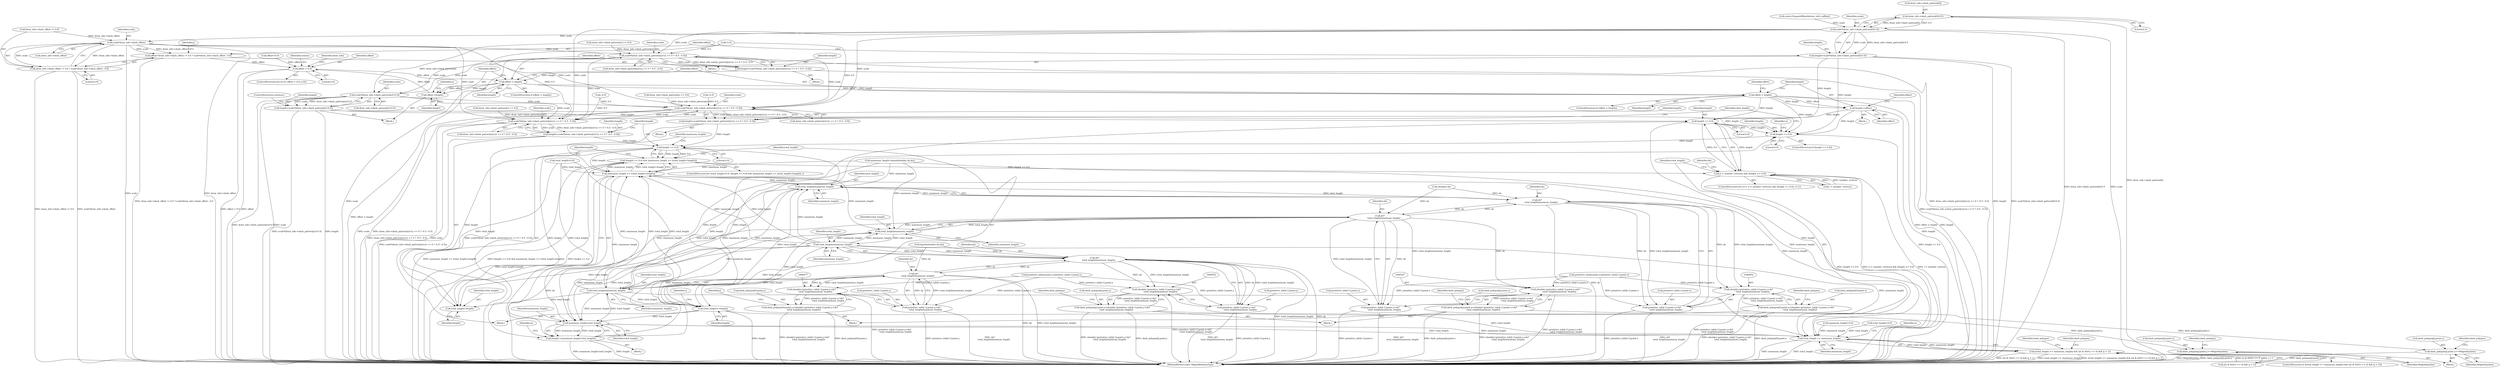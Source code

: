 digraph "0_ImageMagick_726812fa2fa7ce16bcf58f6e115f65427a1c0950_0@array" {
"1000209" [label="(Call,draw_info->dash_pattern[0]-0.5)"];
"1000207" [label="(Call,scale*(draw_info->dash_pattern[0]-0.5))"];
"1000205" [label="(Call,length=scale*(draw_info->dash_pattern[0]-0.5))"];
"1000326" [label="(Call,length >= 0.0)"];
"1000322" [label="(Call,(i < number_vertices) && (length >= 0.0))"];
"1000378" [label="(Call,length == 0.0)"];
"1000417" [label="(Call,length >= 0.0)"];
"1000416" [label="(Call,(length >= 0.0) && (maximum_length >= (total_length+length)))"];
"1000420" [label="(Call,maximum_length >= (total_length+length))"];
"1000465" [label="(Call,total_length/maximum_length)"];
"1000463" [label="(Call,dx*\n            total_length/maximum_length)"];
"1000451" [label="(Call,(double) (primitive_info[i-1].point.x+dx*\n            total_length/maximum_length))"];
"1000443" [label="(Call,dash_polygon[0].point.x=(double) (primitive_info[i-1].point.x+dx*\n            total_length/maximum_length))"];
"1000453" [label="(Call,primitive_info[i-1].point.x+dx*\n            total_length/maximum_length)"];
"1000538" [label="(Call,dx*\n            total_length/maximum_length)"];
"1000526" [label="(Call,(double) (primitive_info[i-1].point.x+dx*\n            total_length/maximum_length))"];
"1000518" [label="(Call,dash_polygon[j].point.x=(double) (primitive_info[i-1].point.x+dx*\n            total_length/maximum_length))"];
"1000682" [label="(Call,dash_polygon[j].point.x+=MagickEpsilon)"];
"1000528" [label="(Call,primitive_info[i-1].point.x+dx*\n            total_length/maximum_length)"];
"1000490" [label="(Call,total_length/maximum_length)"];
"1000422" [label="(Call,total_length+length)"];
"1000426" [label="(Call,total_length+=length)"];
"1000540" [label="(Call,total_length/maximum_length)"];
"1000565" [label="(Call,total_length/maximum_length)"];
"1000563" [label="(Call,dy*\n            total_length/maximum_length)"];
"1000488" [label="(Call,dy*\n            total_length/maximum_length)"];
"1000476" [label="(Call,(double) (primitive_info[i-1].point.y+dy*\n            total_length/maximum_length))"];
"1000468" [label="(Call,dash_polygon[0].point.y=(double) (primitive_info[i-1].point.y+dy*\n            total_length/maximum_length))"];
"1000478" [label="(Call,primitive_info[i-1].point.y+dy*\n            total_length/maximum_length)"];
"1000551" [label="(Call,(double) (primitive_info[i-1].point.y+dy*\n            total_length/maximum_length))"];
"1000543" [label="(Call,dash_polygon[j].point.y=(double) (primitive_info[i-1].point.y+dy*\n            total_length/maximum_length))"];
"1000691" [label="(Call,dash_polygon[j].point.y+=MagickEpsilon)"];
"1000553" [label="(Call,primitive_info[i-1].point.y+dy*\n            total_length/maximum_length)"];
"1000632" [label="(Call,maximum_length-total_length)"];
"1000630" [label="(Call,length-=(maximum_length-total_length))"];
"1000660" [label="(Call,total_length <= maximum_length)"];
"1000659" [label="(Call,(total_length <= maximum_length) && ((n & 0x01) == 0) && (j > 1))"];
"1000224" [label="(Call,scale*draw_info->dash_offset)"];
"1000216" [label="(Call,offset=draw_info->dash_offset != 0.0 ? scale*draw_info->dash_offset : 0.0)"];
"1000237" [label="(Call,offset > 0.0)"];
"1000271" [label="(Call,offset > length)"];
"1000275" [label="(Call,offset-=length)"];
"1000293" [label="(Call,offset < length)"];
"1000297" [label="(Call,length-=offset)"];
"1000218" [label="(Call,draw_info->dash_offset != 0.0 ? scale*draw_info->dash_offset : 0.0)"];
"1000255" [label="(Call,scale*(draw_info->dash_pattern[n]+(n == 0 ? -0.5 : 0.5)))"];
"1000253" [label="(Call,length=scale*(draw_info->dash_pattern[n]+(n == 0 ? -0.5 : 0.5)))"];
"1000282" [label="(Call,scale*(draw_info->dash_pattern[n]+0.5))"];
"1000280" [label="(Call,length=scale*(draw_info->dash_pattern[n]+0.5))"];
"1000397" [label="(Call,scale*(draw_info->dash_pattern[n]+(n == 0 ? -0.5 : 0.5)))"];
"1000395" [label="(Call,length=scale*(draw_info->dash_pattern[n]+(n == 0 ? -0.5 : 0.5)))"];
"1000615" [label="(Call,scale*(draw_info->dash_pattern[n]+(n == 0 ? -0.5 : 0.5)))"];
"1000613" [label="(Call,length=scale*(draw_info->dash_pattern[n]+(n == 0 ? -0.5 : 0.5)))"];
"1000224" [label="(Call,scale*draw_info->dash_offset)"];
"1000283" [label="(Identifier,scale)"];
"1000465" [label="(Call,total_length/maximum_length)"];
"1000660" [label="(Call,total_length <= maximum_length)"];
"1000385" [label="(Call,draw_info->dash_pattern[n] == 0.0)"];
"1000226" [label="(Call,draw_info->dash_offset)"];
"1000275" [label="(Call,offset-=length)"];
"1000491" [label="(Identifier,total_length)"];
"1000443" [label="(Call,dash_polygon[0].point.x=(double) (primitive_info[i-1].point.x+dx*\n            total_length/maximum_length))"];
"1000274" [label="(Block,)"];
"1000279" [label="(Identifier,n)"];
"1000277" [label="(Identifier,length)"];
"1000544" [label="(Call,dash_polygon[j].point.y)"];
"1000420" [label="(Call,maximum_length >= (total_length+length))"];
"1000463" [label="(Call,dx*\n            total_length/maximum_length)"];
"1000416" [label="(Call,(length >= 0.0) && (maximum_length >= (total_length+length)))"];
"1000492" [label="(Identifier,maximum_length)"];
"1000663" [label="(Call,((n & 0x01) == 0) && (j > 1))"];
"1000399" [label="(Call,draw_info->dash_pattern[n]+(n == 0 ? -0.5 : 0.5))"];
"1000257" [label="(Call,draw_info->dash_pattern[n]+(n == 0 ? -0.5 : 0.5))"];
"1000567" [label="(Identifier,maximum_length)"];
"1000630" [label="(Call,length-=(maximum_length-total_length))"];
"1000417" [label="(Call,length >= 0.0)"];
"1000272" [label="(Identifier,offset)"];
"1000547" [label="(Identifier,dash_polygon)"];
"1000615" [label="(Call,scale*(draw_info->dash_pattern[n]+(n == 0 ? -0.5 : 0.5)))"];
"1000690" [label="(Identifier,MagickEpsilon)"];
"1000472" [label="(Identifier,dash_polygon)"];
"1000428" [label="(Identifier,length)"];
"1000675" [label="(Identifier,dash_polygon)"];
"1000233" [label="(ControlStructure,for (n=0; offset > 0.0; j=0))"];
"1000301" [label="(Identifier,offset)"];
"1000432" [label="(Identifier,n)"];
"1000553" [label="(Call,primitive_info[i-1].point.y+dy*\n            total_length/maximum_length)"];
"1000519" [label="(Call,dash_polygon[j].point.x)"];
"1000497" [label="(Block,)"];
"1000298" [label="(Identifier,length)"];
"1000297" [label="(Call,length-=offset)"];
"1000312" [label="(Call,maximum_length=0.0)"];
"1000691" [label="(Call,dash_polygon[j].point.y+=MagickEpsilon)"];
"1000225" [label="(Identifier,scale)"];
"1000683" [label="(Call,dash_polygon[j].point.x)"];
"1000426" [label="(Call,total_length+=length)"];
"1000322" [label="(Call,(i < number_vertices) && (length >= 0.0))"];
"1000270" [label="(ControlStructure,if (offset > length))"];
"1000423" [label="(Identifier,total_length)"];
"1000662" [label="(Identifier,maximum_length)"];
"1000209" [label="(Call,draw_info->dash_pattern[0]-0.5)"];
"1000526" [label="(Call,(double) (primitive_info[i-1].point.x+dx*\n            total_length/maximum_length))"];
"1000299" [label="(Identifier,offset)"];
"1000564" [label="(Identifier,dy)"];
"1000541" [label="(Identifier,total_length)"];
"1000682" [label="(Call,dash_polygon[j].point.x+=MagickEpsilon)"];
"1000542" [label="(Identifier,maximum_length)"];
"1000253" [label="(Call,length=scale*(draw_info->dash_pattern[n]+(n == 0 ? -0.5 : 0.5)))"];
"1000565" [label="(Call,total_length/maximum_length)"];
"1000632" [label="(Call,maximum_length-total_length)"];
"1000424" [label="(Identifier,length)"];
"1000381" [label="(Block,)"];
"1000333" [label="(Identifier,dx)"];
"1000198" [label="(Call,scale=ExpandAffine(&draw_info->affine))"];
"1000105" [label="(Block,)"];
"1000699" [label="(Identifier,MagickEpsilon)"];
"1000217" [label="(Identifier,offset)"];
"1000327" [label="(Identifier,length)"];
"1000418" [label="(Identifier,length)"];
"1000554" [label="(Call,primitive_info[i-1].point.y)"];
"1000419" [label="(Literal,0.0)"];
"1000659" [label="(Call,(total_length <= maximum_length) && ((n & 0x01) == 0) && (j > 1))"];
"1000229" [label="(Literal,0.0)"];
"1000672" [label="(Block,)"];
"1000571" [label="(Identifier,dash_polygon)"];
"1000692" [label="(Call,dash_polygon[j].point.y)"];
"1000323" [label="(Call,i < number_vertices)"];
"1000326" [label="(Call,length >= 0.0)"];
"1000733" [label="(Identifier,dash_polygon)"];
"1000245" [label="(Call,draw_info->dash_pattern[n] <= 0.0)"];
"1000282" [label="(Call,scale*(draw_info->dash_pattern[n]+0.5))"];
"1000284" [label="(Call,draw_info->dash_pattern[n]+0.5)"];
"1000412" [label="(ControlStructure,for (total_length=0.0; (length >= 0.0) && (maximum_length >= (total_length+length)); ))"];
"1000543" [label="(Call,dash_polygon[j].point.y=(double) (primitive_info[i-1].point.y+dy*\n            total_length/maximum_length))"];
"1000396" [label="(Identifier,length)"];
"1000334" [label="(Call,primitive_info[i].point.x-primitive_info[i-1].point.x)"];
"1000305" [label="(Identifier,offset)"];
"1000216" [label="(Call,offset=draw_info->dash_offset != 0.0 ? scale*draw_info->dash_offset : 0.0)"];
"1000427" [label="(Identifier,total_length)"];
"1000444" [label="(Call,dash_polygon[0].point.x)"];
"1000451" [label="(Call,(double) (primitive_info[i-1].point.x+dx*\n            total_length/maximum_length))"];
"1000634" [label="(Identifier,total_length)"];
"1000540" [label="(Call,total_length/maximum_length)"];
"1000379" [label="(Identifier,length)"];
"1000761" [label="(MethodReturn,static MagickBooleanType)"];
"1000267" [label="(Call,-0.5)"];
"1000613" [label="(Call,length=scale*(draw_info->dash_pattern[n]+(n == 0 ? -0.5 : 0.5)))"];
"1000409" [label="(Call,-0.5)"];
"1000254" [label="(Identifier,length)"];
"1000488" [label="(Call,dy*\n            total_length/maximum_length)"];
"1000476" [label="(Call,(double) (primitive_info[i-1].point.y+dy*\n            total_length/maximum_length))"];
"1000291" [label="(ControlStructure,continue;)"];
"1000627" [label="(Call,-0.5)"];
"1000435" [label="(Block,)"];
"1000383" [label="(Identifier,n)"];
"1000380" [label="(Literal,0.0)"];
"1000638" [label="(Identifier,n)"];
"1000695" [label="(Identifier,dash_polygon)"];
"1000292" [label="(ControlStructure,if (offset < length))"];
"1000377" [label="(ControlStructure,if (length == 0.0))"];
"1000489" [label="(Identifier,dy)"];
"1000315" [label="(Call,total_length=0.0)"];
"1000248" [label="(Identifier,draw_info)"];
"1000468" [label="(Call,dash_polygon[0].point.y=(double) (primitive_info[i-1].point.y+dy*\n            total_length/maximum_length))"];
"1000666" [label="(Identifier,n)"];
"1000318" [label="(ControlStructure,for (i=1; (i < number_vertices) && (length >= 0.0); i++))"];
"1000478" [label="(Call,primitive_info[i-1].point.y+dy*\n            total_length/maximum_length)"];
"1000658" [label="(ControlStructure,if ((total_length <= maximum_length) && ((n & 0x01) == 0) && (j > 1)))"];
"1000614" [label="(Identifier,length)"];
"1000490" [label="(Call,total_length/maximum_length)"];
"1000494" [label="(Identifier,j)"];
"1000518" [label="(Call,dash_polygon[j].point.x=(double) (primitive_info[i-1].point.x+dx*\n            total_length/maximum_length))"];
"1000479" [label="(Call,primitive_info[i-1].point.y)"];
"1000271" [label="(Call,offset > length)"];
"1000238" [label="(Identifier,offset)"];
"1000538" [label="(Call,dx*\n            total_length/maximum_length)"];
"1000293" [label="(Call,offset < length)"];
"1000661" [label="(Identifier,total_length)"];
"1000539" [label="(Identifier,dx)"];
"1000304" [label="(Call,offset=0.0)"];
"1000633" [label="(Identifier,maximum_length)"];
"1000617" [label="(Call,draw_info->dash_pattern[n]+(n == 0 ? -0.5 : 0.5))"];
"1000467" [label="(Identifier,maximum_length)"];
"1000563" [label="(Call,dy*\n            total_length/maximum_length)"];
"1000207" [label="(Call,scale*(draw_info->dash_pattern[0]-0.5))"];
"1000276" [label="(Identifier,offset)"];
"1000414" [label="(Identifier,total_length)"];
"1000603" [label="(Call,draw_info->dash_pattern[n] == 0.0)"];
"1000255" [label="(Call,scale*(draw_info->dash_pattern[n]+(n == 0 ? -0.5 : 0.5)))"];
"1000294" [label="(Identifier,offset)"];
"1000529" [label="(Call,primitive_info[i-1].point.x)"];
"1000464" [label="(Identifier,dx)"];
"1000378" [label="(Call,length == 0.0)"];
"1000239" [label="(Literal,0.0)"];
"1000280" [label="(Call,length=scale*(draw_info->dash_pattern[n]+0.5))"];
"1000703" [label="(Identifier,dash_polygon)"];
"1000372" [label="(Call,hypot((double) dx,dy))"];
"1000454" [label="(Call,primitive_info[i-1].point.x)"];
"1000469" [label="(Call,dash_polygon[0].point.y)"];
"1000218" [label="(Call,draw_info->dash_offset != 0.0 ? scale*draw_info->dash_offset : 0.0)"];
"1000210" [label="(Call,draw_info->dash_pattern[0])"];
"1000295" [label="(Identifier,length)"];
"1000296" [label="(Block,)"];
"1000453" [label="(Call,primitive_info[i-1].point.x+dx*\n            total_length/maximum_length)"];
"1000219" [label="(Call,draw_info->dash_offset != 0.0)"];
"1000256" [label="(Identifier,scale)"];
"1000395" [label="(Call,length=scale*(draw_info->dash_pattern[n]+(n == 0 ? -0.5 : 0.5)))"];
"1000397" [label="(Call,scale*(draw_info->dash_pattern[n]+(n == 0 ? -0.5 : 0.5)))"];
"1000281" [label="(Identifier,length)"];
"1000205" [label="(Call,length=scale*(draw_info->dash_pattern[0]-0.5))"];
"1000566" [label="(Identifier,total_length)"];
"1000328" [label="(Literal,0.0)"];
"1000466" [label="(Identifier,total_length)"];
"1000370" [label="(Call,maximum_length=hypot((double) dx,dy))"];
"1000413" [label="(Call,total_length=0.0)"];
"1000273" [label="(Identifier,length)"];
"1000528" [label="(Call,primitive_info[i-1].point.x+dx*\n            total_length/maximum_length)"];
"1000616" [label="(Identifier,scale)"];
"1000425" [label="(Block,)"];
"1000231" [label="(Identifier,j)"];
"1000373" [label="(Call,(double) dx)"];
"1000215" [label="(Literal,0.5)"];
"1000237" [label="(Call,offset > 0.0)"];
"1000206" [label="(Identifier,length)"];
"1000331" [label="(Block,)"];
"1000551" [label="(Call,(double) (primitive_info[i-1].point.y+dy*\n            total_length/maximum_length))"];
"1000243" [label="(Block,)"];
"1000631" [label="(Identifier,length)"];
"1000421" [label="(Identifier,maximum_length)"];
"1000398" [label="(Identifier,scale)"];
"1000422" [label="(Call,total_length+length)"];
"1000208" [label="(Identifier,scale)"];
"1000353" [label="(Call,primitive_info[i].point.y-primitive_info[i-1].point.y)"];
"1000310" [label="(Identifier,status)"];
"1000209" -> "1000207"  [label="AST: "];
"1000209" -> "1000215"  [label="CFG: "];
"1000210" -> "1000209"  [label="AST: "];
"1000215" -> "1000209"  [label="AST: "];
"1000207" -> "1000209"  [label="CFG: "];
"1000209" -> "1000761"  [label="DDG: draw_info->dash_pattern[0]"];
"1000209" -> "1000207"  [label="DDG: draw_info->dash_pattern[0]"];
"1000209" -> "1000207"  [label="DDG: 0.5"];
"1000207" -> "1000205"  [label="AST: "];
"1000208" -> "1000207"  [label="AST: "];
"1000205" -> "1000207"  [label="CFG: "];
"1000207" -> "1000761"  [label="DDG: draw_info->dash_pattern[0]-0.5"];
"1000207" -> "1000761"  [label="DDG: scale"];
"1000207" -> "1000205"  [label="DDG: scale"];
"1000207" -> "1000205"  [label="DDG: draw_info->dash_pattern[0]-0.5"];
"1000198" -> "1000207"  [label="DDG: scale"];
"1000207" -> "1000224"  [label="DDG: scale"];
"1000207" -> "1000255"  [label="DDG: scale"];
"1000207" -> "1000397"  [label="DDG: scale"];
"1000207" -> "1000615"  [label="DDG: scale"];
"1000205" -> "1000105"  [label="AST: "];
"1000206" -> "1000205"  [label="AST: "];
"1000217" -> "1000205"  [label="CFG: "];
"1000205" -> "1000761"  [label="DDG: length"];
"1000205" -> "1000761"  [label="DDG: scale*(draw_info->dash_pattern[0]-0.5)"];
"1000205" -> "1000326"  [label="DDG: length"];
"1000205" -> "1000378"  [label="DDG: length"];
"1000326" -> "1000322"  [label="AST: "];
"1000326" -> "1000328"  [label="CFG: "];
"1000327" -> "1000326"  [label="AST: "];
"1000328" -> "1000326"  [label="AST: "];
"1000322" -> "1000326"  [label="CFG: "];
"1000326" -> "1000761"  [label="DDG: length"];
"1000326" -> "1000322"  [label="DDG: length"];
"1000326" -> "1000322"  [label="DDG: 0.0"];
"1000297" -> "1000326"  [label="DDG: length"];
"1000293" -> "1000326"  [label="DDG: length"];
"1000280" -> "1000326"  [label="DDG: length"];
"1000630" -> "1000326"  [label="DDG: length"];
"1000326" -> "1000378"  [label="DDG: length"];
"1000322" -> "1000318"  [label="AST: "];
"1000322" -> "1000323"  [label="CFG: "];
"1000323" -> "1000322"  [label="AST: "];
"1000333" -> "1000322"  [label="CFG: "];
"1000661" -> "1000322"  [label="CFG: "];
"1000322" -> "1000761"  [label="DDG: length >= 0.0"];
"1000322" -> "1000761"  [label="DDG: (i < number_vertices) && (length >= 0.0)"];
"1000322" -> "1000761"  [label="DDG: i < number_vertices"];
"1000323" -> "1000322"  [label="DDG: i"];
"1000323" -> "1000322"  [label="DDG: number_vertices"];
"1000416" -> "1000322"  [label="DDG: length >= 0.0"];
"1000378" -> "1000377"  [label="AST: "];
"1000378" -> "1000380"  [label="CFG: "];
"1000379" -> "1000378"  [label="AST: "];
"1000380" -> "1000378"  [label="AST: "];
"1000383" -> "1000378"  [label="CFG: "];
"1000414" -> "1000378"  [label="CFG: "];
"1000378" -> "1000761"  [label="DDG: length == 0.0"];
"1000297" -> "1000378"  [label="DDG: length"];
"1000293" -> "1000378"  [label="DDG: length"];
"1000280" -> "1000378"  [label="DDG: length"];
"1000630" -> "1000378"  [label="DDG: length"];
"1000378" -> "1000417"  [label="DDG: length"];
"1000417" -> "1000416"  [label="AST: "];
"1000417" -> "1000419"  [label="CFG: "];
"1000418" -> "1000417"  [label="AST: "];
"1000419" -> "1000417"  [label="AST: "];
"1000421" -> "1000417"  [label="CFG: "];
"1000416" -> "1000417"  [label="CFG: "];
"1000417" -> "1000416"  [label="DDG: length"];
"1000417" -> "1000416"  [label="DDG: 0.0"];
"1000395" -> "1000417"  [label="DDG: length"];
"1000613" -> "1000417"  [label="DDG: length"];
"1000417" -> "1000420"  [label="DDG: length"];
"1000417" -> "1000422"  [label="DDG: length"];
"1000417" -> "1000426"  [label="DDG: length"];
"1000417" -> "1000630"  [label="DDG: length"];
"1000416" -> "1000412"  [label="AST: "];
"1000416" -> "1000420"  [label="CFG: "];
"1000420" -> "1000416"  [label="AST: "];
"1000427" -> "1000416"  [label="CFG: "];
"1000631" -> "1000416"  [label="CFG: "];
"1000416" -> "1000761"  [label="DDG: maximum_length >= (total_length+length)"];
"1000416" -> "1000761"  [label="DDG: (length >= 0.0) && (maximum_length >= (total_length+length))"];
"1000416" -> "1000761"  [label="DDG: length >= 0.0"];
"1000420" -> "1000416"  [label="DDG: maximum_length"];
"1000420" -> "1000416"  [label="DDG: total_length+length"];
"1000420" -> "1000422"  [label="CFG: "];
"1000421" -> "1000420"  [label="AST: "];
"1000422" -> "1000420"  [label="AST: "];
"1000420" -> "1000761"  [label="DDG: total_length+length"];
"1000565" -> "1000420"  [label="DDG: maximum_length"];
"1000565" -> "1000420"  [label="DDG: total_length"];
"1000490" -> "1000420"  [label="DDG: maximum_length"];
"1000490" -> "1000420"  [label="DDG: total_length"];
"1000370" -> "1000420"  [label="DDG: maximum_length"];
"1000413" -> "1000420"  [label="DDG: total_length"];
"1000420" -> "1000465"  [label="DDG: maximum_length"];
"1000420" -> "1000540"  [label="DDG: maximum_length"];
"1000420" -> "1000632"  [label="DDG: maximum_length"];
"1000420" -> "1000660"  [label="DDG: maximum_length"];
"1000465" -> "1000463"  [label="AST: "];
"1000465" -> "1000467"  [label="CFG: "];
"1000466" -> "1000465"  [label="AST: "];
"1000467" -> "1000465"  [label="AST: "];
"1000463" -> "1000465"  [label="CFG: "];
"1000465" -> "1000463"  [label="DDG: total_length"];
"1000465" -> "1000463"  [label="DDG: maximum_length"];
"1000426" -> "1000465"  [label="DDG: total_length"];
"1000565" -> "1000465"  [label="DDG: maximum_length"];
"1000490" -> "1000465"  [label="DDG: maximum_length"];
"1000370" -> "1000465"  [label="DDG: maximum_length"];
"1000465" -> "1000490"  [label="DDG: total_length"];
"1000465" -> "1000490"  [label="DDG: maximum_length"];
"1000463" -> "1000453"  [label="AST: "];
"1000464" -> "1000463"  [label="AST: "];
"1000453" -> "1000463"  [label="CFG: "];
"1000463" -> "1000761"  [label="DDG: dx"];
"1000463" -> "1000451"  [label="DDG: dx"];
"1000463" -> "1000451"  [label="DDG: total_length/maximum_length"];
"1000463" -> "1000453"  [label="DDG: dx"];
"1000463" -> "1000453"  [label="DDG: total_length/maximum_length"];
"1000373" -> "1000463"  [label="DDG: dx"];
"1000538" -> "1000463"  [label="DDG: dx"];
"1000463" -> "1000538"  [label="DDG: dx"];
"1000451" -> "1000443"  [label="AST: "];
"1000451" -> "1000453"  [label="CFG: "];
"1000452" -> "1000451"  [label="AST: "];
"1000453" -> "1000451"  [label="AST: "];
"1000443" -> "1000451"  [label="CFG: "];
"1000451" -> "1000761"  [label="DDG: primitive_info[i-1].point.x+dx*\n            total_length/maximum_length"];
"1000451" -> "1000443"  [label="DDG: primitive_info[i-1].point.x+dx*\n            total_length/maximum_length"];
"1000334" -> "1000451"  [label="DDG: primitive_info[i-1].point.x"];
"1000443" -> "1000435"  [label="AST: "];
"1000444" -> "1000443"  [label="AST: "];
"1000472" -> "1000443"  [label="CFG: "];
"1000443" -> "1000761"  [label="DDG: (double) (primitive_info[i-1].point.x+dx*\n            total_length/maximum_length)"];
"1000443" -> "1000761"  [label="DDG: dash_polygon[0].point.x"];
"1000454" -> "1000453"  [label="AST: "];
"1000453" -> "1000761"  [label="DDG: dx*\n            total_length/maximum_length"];
"1000453" -> "1000761"  [label="DDG: primitive_info[i-1].point.x"];
"1000334" -> "1000453"  [label="DDG: primitive_info[i-1].point.x"];
"1000538" -> "1000528"  [label="AST: "];
"1000538" -> "1000540"  [label="CFG: "];
"1000539" -> "1000538"  [label="AST: "];
"1000540" -> "1000538"  [label="AST: "];
"1000528" -> "1000538"  [label="CFG: "];
"1000538" -> "1000761"  [label="DDG: dx"];
"1000538" -> "1000526"  [label="DDG: dx"];
"1000538" -> "1000526"  [label="DDG: total_length/maximum_length"];
"1000538" -> "1000528"  [label="DDG: dx"];
"1000538" -> "1000528"  [label="DDG: total_length/maximum_length"];
"1000373" -> "1000538"  [label="DDG: dx"];
"1000540" -> "1000538"  [label="DDG: total_length"];
"1000540" -> "1000538"  [label="DDG: maximum_length"];
"1000526" -> "1000518"  [label="AST: "];
"1000526" -> "1000528"  [label="CFG: "];
"1000527" -> "1000526"  [label="AST: "];
"1000528" -> "1000526"  [label="AST: "];
"1000518" -> "1000526"  [label="CFG: "];
"1000526" -> "1000761"  [label="DDG: primitive_info[i-1].point.x+dx*\n            total_length/maximum_length"];
"1000526" -> "1000518"  [label="DDG: primitive_info[i-1].point.x+dx*\n            total_length/maximum_length"];
"1000334" -> "1000526"  [label="DDG: primitive_info[i-1].point.x"];
"1000518" -> "1000497"  [label="AST: "];
"1000519" -> "1000518"  [label="AST: "];
"1000547" -> "1000518"  [label="CFG: "];
"1000518" -> "1000761"  [label="DDG: dash_polygon[j].point.x"];
"1000518" -> "1000761"  [label="DDG: (double) (primitive_info[i-1].point.x+dx*\n            total_length/maximum_length)"];
"1000518" -> "1000682"  [label="DDG: dash_polygon[j].point.x"];
"1000682" -> "1000672"  [label="AST: "];
"1000682" -> "1000690"  [label="CFG: "];
"1000683" -> "1000682"  [label="AST: "];
"1000690" -> "1000682"  [label="AST: "];
"1000695" -> "1000682"  [label="CFG: "];
"1000682" -> "1000761"  [label="DDG: dash_polygon[j].point.x"];
"1000529" -> "1000528"  [label="AST: "];
"1000528" -> "1000761"  [label="DDG: primitive_info[i-1].point.x"];
"1000528" -> "1000761"  [label="DDG: dx*\n            total_length/maximum_length"];
"1000334" -> "1000528"  [label="DDG: primitive_info[i-1].point.x"];
"1000490" -> "1000488"  [label="AST: "];
"1000490" -> "1000492"  [label="CFG: "];
"1000491" -> "1000490"  [label="AST: "];
"1000492" -> "1000490"  [label="AST: "];
"1000488" -> "1000490"  [label="CFG: "];
"1000490" -> "1000422"  [label="DDG: total_length"];
"1000490" -> "1000426"  [label="DDG: total_length"];
"1000490" -> "1000488"  [label="DDG: total_length"];
"1000490" -> "1000488"  [label="DDG: maximum_length"];
"1000490" -> "1000540"  [label="DDG: maximum_length"];
"1000490" -> "1000632"  [label="DDG: maximum_length"];
"1000490" -> "1000632"  [label="DDG: total_length"];
"1000490" -> "1000660"  [label="DDG: maximum_length"];
"1000422" -> "1000424"  [label="CFG: "];
"1000423" -> "1000422"  [label="AST: "];
"1000424" -> "1000422"  [label="AST: "];
"1000565" -> "1000422"  [label="DDG: total_length"];
"1000413" -> "1000422"  [label="DDG: total_length"];
"1000426" -> "1000425"  [label="AST: "];
"1000426" -> "1000428"  [label="CFG: "];
"1000427" -> "1000426"  [label="AST: "];
"1000428" -> "1000426"  [label="AST: "];
"1000432" -> "1000426"  [label="CFG: "];
"1000426" -> "1000761"  [label="DDG: length"];
"1000565" -> "1000426"  [label="DDG: total_length"];
"1000413" -> "1000426"  [label="DDG: total_length"];
"1000426" -> "1000540"  [label="DDG: total_length"];
"1000426" -> "1000632"  [label="DDG: total_length"];
"1000426" -> "1000660"  [label="DDG: total_length"];
"1000540" -> "1000542"  [label="CFG: "];
"1000541" -> "1000540"  [label="AST: "];
"1000542" -> "1000540"  [label="AST: "];
"1000565" -> "1000540"  [label="DDG: maximum_length"];
"1000370" -> "1000540"  [label="DDG: maximum_length"];
"1000540" -> "1000565"  [label="DDG: total_length"];
"1000540" -> "1000565"  [label="DDG: maximum_length"];
"1000565" -> "1000563"  [label="AST: "];
"1000565" -> "1000567"  [label="CFG: "];
"1000566" -> "1000565"  [label="AST: "];
"1000567" -> "1000565"  [label="AST: "];
"1000563" -> "1000565"  [label="CFG: "];
"1000565" -> "1000563"  [label="DDG: total_length"];
"1000565" -> "1000563"  [label="DDG: maximum_length"];
"1000565" -> "1000632"  [label="DDG: maximum_length"];
"1000565" -> "1000632"  [label="DDG: total_length"];
"1000565" -> "1000660"  [label="DDG: maximum_length"];
"1000563" -> "1000553"  [label="AST: "];
"1000564" -> "1000563"  [label="AST: "];
"1000553" -> "1000563"  [label="CFG: "];
"1000563" -> "1000761"  [label="DDG: total_length/maximum_length"];
"1000563" -> "1000761"  [label="DDG: dy"];
"1000563" -> "1000488"  [label="DDG: dy"];
"1000563" -> "1000551"  [label="DDG: dy"];
"1000563" -> "1000551"  [label="DDG: total_length/maximum_length"];
"1000563" -> "1000553"  [label="DDG: dy"];
"1000563" -> "1000553"  [label="DDG: total_length/maximum_length"];
"1000372" -> "1000563"  [label="DDG: dy"];
"1000488" -> "1000563"  [label="DDG: dy"];
"1000488" -> "1000478"  [label="AST: "];
"1000489" -> "1000488"  [label="AST: "];
"1000478" -> "1000488"  [label="CFG: "];
"1000488" -> "1000761"  [label="DDG: dy"];
"1000488" -> "1000761"  [label="DDG: total_length/maximum_length"];
"1000488" -> "1000476"  [label="DDG: dy"];
"1000488" -> "1000476"  [label="DDG: total_length/maximum_length"];
"1000488" -> "1000478"  [label="DDG: dy"];
"1000488" -> "1000478"  [label="DDG: total_length/maximum_length"];
"1000372" -> "1000488"  [label="DDG: dy"];
"1000476" -> "1000468"  [label="AST: "];
"1000476" -> "1000478"  [label="CFG: "];
"1000477" -> "1000476"  [label="AST: "];
"1000478" -> "1000476"  [label="AST: "];
"1000468" -> "1000476"  [label="CFG: "];
"1000476" -> "1000761"  [label="DDG: primitive_info[i-1].point.y+dy*\n            total_length/maximum_length"];
"1000476" -> "1000468"  [label="DDG: primitive_info[i-1].point.y+dy*\n            total_length/maximum_length"];
"1000353" -> "1000476"  [label="DDG: primitive_info[i-1].point.y"];
"1000468" -> "1000435"  [label="AST: "];
"1000469" -> "1000468"  [label="AST: "];
"1000494" -> "1000468"  [label="CFG: "];
"1000468" -> "1000761"  [label="DDG: (double) (primitive_info[i-1].point.y+dy*\n            total_length/maximum_length)"];
"1000468" -> "1000761"  [label="DDG: dash_polygon[0].point.y"];
"1000479" -> "1000478"  [label="AST: "];
"1000478" -> "1000761"  [label="DDG: dy*\n            total_length/maximum_length"];
"1000478" -> "1000761"  [label="DDG: primitive_info[i-1].point.y"];
"1000353" -> "1000478"  [label="DDG: primitive_info[i-1].point.y"];
"1000551" -> "1000543"  [label="AST: "];
"1000551" -> "1000553"  [label="CFG: "];
"1000552" -> "1000551"  [label="AST: "];
"1000553" -> "1000551"  [label="AST: "];
"1000543" -> "1000551"  [label="CFG: "];
"1000551" -> "1000761"  [label="DDG: primitive_info[i-1].point.y+dy*\n            total_length/maximum_length"];
"1000551" -> "1000543"  [label="DDG: primitive_info[i-1].point.y+dy*\n            total_length/maximum_length"];
"1000353" -> "1000551"  [label="DDG: primitive_info[i-1].point.y"];
"1000543" -> "1000497"  [label="AST: "];
"1000544" -> "1000543"  [label="AST: "];
"1000571" -> "1000543"  [label="CFG: "];
"1000543" -> "1000761"  [label="DDG: (double) (primitive_info[i-1].point.y+dy*\n            total_length/maximum_length)"];
"1000543" -> "1000761"  [label="DDG: dash_polygon[j].point.y"];
"1000543" -> "1000691"  [label="DDG: dash_polygon[j].point.y"];
"1000691" -> "1000672"  [label="AST: "];
"1000691" -> "1000699"  [label="CFG: "];
"1000692" -> "1000691"  [label="AST: "];
"1000699" -> "1000691"  [label="AST: "];
"1000703" -> "1000691"  [label="CFG: "];
"1000691" -> "1000761"  [label="DDG: MagickEpsilon"];
"1000691" -> "1000761"  [label="DDG: dash_polygon[j].point.y"];
"1000554" -> "1000553"  [label="AST: "];
"1000553" -> "1000761"  [label="DDG: dy*\n            total_length/maximum_length"];
"1000553" -> "1000761"  [label="DDG: primitive_info[i-1].point.y"];
"1000353" -> "1000553"  [label="DDG: primitive_info[i-1].point.y"];
"1000632" -> "1000630"  [label="AST: "];
"1000632" -> "1000634"  [label="CFG: "];
"1000633" -> "1000632"  [label="AST: "];
"1000634" -> "1000632"  [label="AST: "];
"1000630" -> "1000632"  [label="CFG: "];
"1000632" -> "1000630"  [label="DDG: maximum_length"];
"1000632" -> "1000630"  [label="DDG: total_length"];
"1000370" -> "1000632"  [label="DDG: maximum_length"];
"1000413" -> "1000632"  [label="DDG: total_length"];
"1000632" -> "1000660"  [label="DDG: total_length"];
"1000632" -> "1000660"  [label="DDG: maximum_length"];
"1000630" -> "1000331"  [label="AST: "];
"1000631" -> "1000630"  [label="AST: "];
"1000638" -> "1000630"  [label="CFG: "];
"1000630" -> "1000761"  [label="DDG: maximum_length-total_length"];
"1000630" -> "1000761"  [label="DDG: length"];
"1000660" -> "1000659"  [label="AST: "];
"1000660" -> "1000662"  [label="CFG: "];
"1000661" -> "1000660"  [label="AST: "];
"1000662" -> "1000660"  [label="AST: "];
"1000666" -> "1000660"  [label="CFG: "];
"1000659" -> "1000660"  [label="CFG: "];
"1000660" -> "1000761"  [label="DDG: total_length"];
"1000660" -> "1000761"  [label="DDG: maximum_length"];
"1000660" -> "1000659"  [label="DDG: total_length"];
"1000660" -> "1000659"  [label="DDG: maximum_length"];
"1000315" -> "1000660"  [label="DDG: total_length"];
"1000370" -> "1000660"  [label="DDG: maximum_length"];
"1000312" -> "1000660"  [label="DDG: maximum_length"];
"1000659" -> "1000658"  [label="AST: "];
"1000659" -> "1000663"  [label="CFG: "];
"1000663" -> "1000659"  [label="AST: "];
"1000675" -> "1000659"  [label="CFG: "];
"1000733" -> "1000659"  [label="CFG: "];
"1000659" -> "1000761"  [label="DDG: ((n & 0x01) == 0) && (j > 1)"];
"1000659" -> "1000761"  [label="DDG: total_length <= maximum_length"];
"1000659" -> "1000761"  [label="DDG: (total_length <= maximum_length) && ((n & 0x01) == 0) && (j > 1)"];
"1000663" -> "1000659"  [label="DDG: (n & 0x01) == 0"];
"1000663" -> "1000659"  [label="DDG: j > 1"];
"1000224" -> "1000218"  [label="AST: "];
"1000224" -> "1000226"  [label="CFG: "];
"1000225" -> "1000224"  [label="AST: "];
"1000226" -> "1000224"  [label="AST: "];
"1000218" -> "1000224"  [label="CFG: "];
"1000224" -> "1000761"  [label="DDG: scale"];
"1000224" -> "1000761"  [label="DDG: draw_info->dash_offset"];
"1000224" -> "1000216"  [label="DDG: scale"];
"1000224" -> "1000216"  [label="DDG: draw_info->dash_offset"];
"1000224" -> "1000218"  [label="DDG: scale"];
"1000224" -> "1000218"  [label="DDG: draw_info->dash_offset"];
"1000219" -> "1000224"  [label="DDG: draw_info->dash_offset"];
"1000224" -> "1000255"  [label="DDG: scale"];
"1000224" -> "1000397"  [label="DDG: scale"];
"1000224" -> "1000615"  [label="DDG: scale"];
"1000216" -> "1000105"  [label="AST: "];
"1000216" -> "1000218"  [label="CFG: "];
"1000217" -> "1000216"  [label="AST: "];
"1000218" -> "1000216"  [label="AST: "];
"1000231" -> "1000216"  [label="CFG: "];
"1000216" -> "1000761"  [label="DDG: draw_info->dash_offset != 0.0 ? scale*draw_info->dash_offset : 0.0"];
"1000216" -> "1000237"  [label="DDG: offset"];
"1000237" -> "1000233"  [label="AST: "];
"1000237" -> "1000239"  [label="CFG: "];
"1000238" -> "1000237"  [label="AST: "];
"1000239" -> "1000237"  [label="AST: "];
"1000248" -> "1000237"  [label="CFG: "];
"1000310" -> "1000237"  [label="CFG: "];
"1000237" -> "1000761"  [label="DDG: offset > 0.0"];
"1000237" -> "1000761"  [label="DDG: offset"];
"1000304" -> "1000237"  [label="DDG: offset"];
"1000275" -> "1000237"  [label="DDG: offset"];
"1000237" -> "1000271"  [label="DDG: offset"];
"1000271" -> "1000270"  [label="AST: "];
"1000271" -> "1000273"  [label="CFG: "];
"1000272" -> "1000271"  [label="AST: "];
"1000273" -> "1000271"  [label="AST: "];
"1000276" -> "1000271"  [label="CFG: "];
"1000294" -> "1000271"  [label="CFG: "];
"1000271" -> "1000761"  [label="DDG: offset > length"];
"1000253" -> "1000271"  [label="DDG: length"];
"1000271" -> "1000275"  [label="DDG: length"];
"1000271" -> "1000275"  [label="DDG: offset"];
"1000271" -> "1000293"  [label="DDG: offset"];
"1000271" -> "1000293"  [label="DDG: length"];
"1000275" -> "1000274"  [label="AST: "];
"1000275" -> "1000277"  [label="CFG: "];
"1000276" -> "1000275"  [label="AST: "];
"1000277" -> "1000275"  [label="AST: "];
"1000279" -> "1000275"  [label="CFG: "];
"1000293" -> "1000292"  [label="AST: "];
"1000293" -> "1000295"  [label="CFG: "];
"1000294" -> "1000293"  [label="AST: "];
"1000295" -> "1000293"  [label="AST: "];
"1000298" -> "1000293"  [label="CFG: "];
"1000305" -> "1000293"  [label="CFG: "];
"1000293" -> "1000761"  [label="DDG: offset < length"];
"1000293" -> "1000761"  [label="DDG: length"];
"1000293" -> "1000297"  [label="DDG: offset"];
"1000293" -> "1000297"  [label="DDG: length"];
"1000297" -> "1000296"  [label="AST: "];
"1000297" -> "1000299"  [label="CFG: "];
"1000298" -> "1000297"  [label="AST: "];
"1000299" -> "1000297"  [label="AST: "];
"1000301" -> "1000297"  [label="CFG: "];
"1000297" -> "1000761"  [label="DDG: length"];
"1000218" -> "1000229"  [label="CFG: "];
"1000219" -> "1000218"  [label="AST: "];
"1000229" -> "1000218"  [label="AST: "];
"1000218" -> "1000761"  [label="DDG: draw_info->dash_offset != 0.0"];
"1000218" -> "1000761"  [label="DDG: scale*draw_info->dash_offset"];
"1000255" -> "1000253"  [label="AST: "];
"1000255" -> "1000257"  [label="CFG: "];
"1000256" -> "1000255"  [label="AST: "];
"1000257" -> "1000255"  [label="AST: "];
"1000253" -> "1000255"  [label="CFG: "];
"1000255" -> "1000761"  [label="DDG: draw_info->dash_pattern[n]+(n == 0 ? -0.5 : 0.5)"];
"1000255" -> "1000761"  [label="DDG: scale"];
"1000255" -> "1000253"  [label="DDG: scale"];
"1000255" -> "1000253"  [label="DDG: draw_info->dash_pattern[n]+(n == 0 ? -0.5 : 0.5)"];
"1000282" -> "1000255"  [label="DDG: scale"];
"1000245" -> "1000255"  [label="DDG: draw_info->dash_pattern[n]"];
"1000267" -> "1000255"  [label="DDG: 0.5"];
"1000255" -> "1000282"  [label="DDG: scale"];
"1000255" -> "1000397"  [label="DDG: scale"];
"1000255" -> "1000615"  [label="DDG: scale"];
"1000253" -> "1000243"  [label="AST: "];
"1000254" -> "1000253"  [label="AST: "];
"1000272" -> "1000253"  [label="CFG: "];
"1000253" -> "1000761"  [label="DDG: scale*(draw_info->dash_pattern[n]+(n == 0 ? -0.5 : 0.5))"];
"1000282" -> "1000280"  [label="AST: "];
"1000282" -> "1000284"  [label="CFG: "];
"1000283" -> "1000282"  [label="AST: "];
"1000284" -> "1000282"  [label="AST: "];
"1000280" -> "1000282"  [label="CFG: "];
"1000282" -> "1000761"  [label="DDG: draw_info->dash_pattern[n]+0.5"];
"1000282" -> "1000761"  [label="DDG: scale"];
"1000282" -> "1000280"  [label="DDG: scale"];
"1000282" -> "1000280"  [label="DDG: draw_info->dash_pattern[n]+0.5"];
"1000245" -> "1000282"  [label="DDG: draw_info->dash_pattern[n]"];
"1000282" -> "1000397"  [label="DDG: scale"];
"1000282" -> "1000615"  [label="DDG: scale"];
"1000280" -> "1000274"  [label="AST: "];
"1000281" -> "1000280"  [label="AST: "];
"1000291" -> "1000280"  [label="CFG: "];
"1000280" -> "1000761"  [label="DDG: scale*(draw_info->dash_pattern[n]+0.5)"];
"1000280" -> "1000761"  [label="DDG: length"];
"1000397" -> "1000395"  [label="AST: "];
"1000397" -> "1000399"  [label="CFG: "];
"1000398" -> "1000397"  [label="AST: "];
"1000399" -> "1000397"  [label="AST: "];
"1000395" -> "1000397"  [label="CFG: "];
"1000397" -> "1000761"  [label="DDG: scale"];
"1000397" -> "1000761"  [label="DDG: draw_info->dash_pattern[n]+(n == 0 ? -0.5 : 0.5)"];
"1000397" -> "1000395"  [label="DDG: scale"];
"1000397" -> "1000395"  [label="DDG: draw_info->dash_pattern[n]+(n == 0 ? -0.5 : 0.5)"];
"1000615" -> "1000397"  [label="DDG: scale"];
"1000385" -> "1000397"  [label="DDG: draw_info->dash_pattern[n]"];
"1000409" -> "1000397"  [label="DDG: 0.5"];
"1000627" -> "1000397"  [label="DDG: 0.5"];
"1000267" -> "1000397"  [label="DDG: 0.5"];
"1000397" -> "1000615"  [label="DDG: scale"];
"1000395" -> "1000381"  [label="AST: "];
"1000396" -> "1000395"  [label="AST: "];
"1000414" -> "1000395"  [label="CFG: "];
"1000395" -> "1000761"  [label="DDG: scale*(draw_info->dash_pattern[n]+(n == 0 ? -0.5 : 0.5))"];
"1000615" -> "1000613"  [label="AST: "];
"1000615" -> "1000617"  [label="CFG: "];
"1000616" -> "1000615"  [label="AST: "];
"1000617" -> "1000615"  [label="AST: "];
"1000613" -> "1000615"  [label="CFG: "];
"1000615" -> "1000761"  [label="DDG: draw_info->dash_pattern[n]+(n == 0 ? -0.5 : 0.5)"];
"1000615" -> "1000761"  [label="DDG: scale"];
"1000615" -> "1000613"  [label="DDG: scale"];
"1000615" -> "1000613"  [label="DDG: draw_info->dash_pattern[n]+(n == 0 ? -0.5 : 0.5)"];
"1000603" -> "1000615"  [label="DDG: draw_info->dash_pattern[n]"];
"1000627" -> "1000615"  [label="DDG: 0.5"];
"1000267" -> "1000615"  [label="DDG: 0.5"];
"1000613" -> "1000425"  [label="AST: "];
"1000614" -> "1000613"  [label="AST: "];
"1000418" -> "1000613"  [label="CFG: "];
"1000613" -> "1000761"  [label="DDG: scale*(draw_info->dash_pattern[n]+(n == 0 ? -0.5 : 0.5))"];
}
